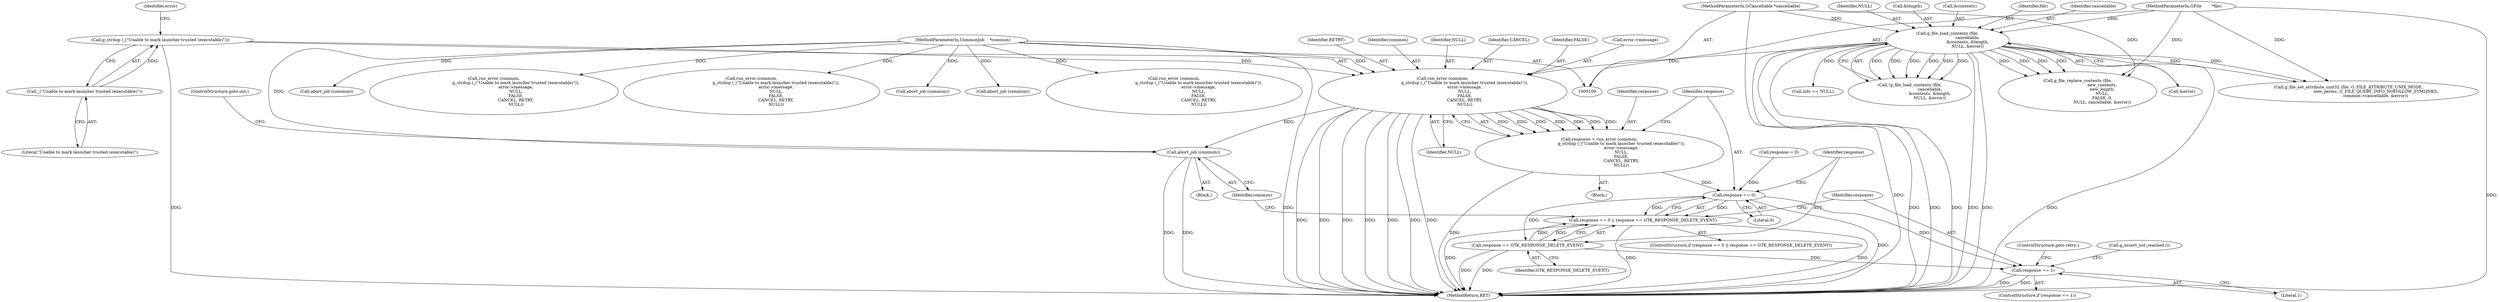 digraph "1_nautilus_1630f53481f445ada0a455e9979236d31a8d3bb0_1@pointer" {
"1000137" [label="(Call,run_error (common,\n                                  g_strdup (_(\"Unable to mark launcher trusted (executable)\")),\n                                  error->message,\n                                  NULL,\n                                  FALSE,\n                                  CANCEL, RETRY,\n                                  NULL))"];
"1000101" [label="(MethodParameterIn,CommonJob    *common)"];
"1000139" [label="(Call,g_strdup (_(\"Unable to mark launcher trusted (executable)\")))"];
"1000140" [label="(Call,_(\"Unable to mark launcher trusted (executable)\"))"];
"1000121" [label="(Call,g_file_load_contents (file,\n                               cancellable,\n                               &contents, &length,\n                               NULL, &error))"];
"1000103" [label="(MethodParameterIn,GFile        *file)"];
"1000102" [label="(MethodParameterIn,GCancellable *cancellable)"];
"1000135" [label="(Call,response = run_error (common,\n                                  g_strdup (_(\"Unable to mark launcher trusted (executable)\")),\n                                  error->message,\n                                  NULL,\n                                  FALSE,\n                                  CANCEL, RETRY,\n                                  NULL))"];
"1000157" [label="(Call,response == 0)"];
"1000156" [label="(Call,response == 0 || response == GTK_RESPONSE_DELETE_EVENT)"];
"1000160" [label="(Call,response == GTK_RESPONSE_DELETE_EVENT)"];
"1000168" [label="(Call,response == 1)"];
"1000164" [label="(Call,abort_job (common))"];
"1000226" [label="(Call,run_error (common,\n                                      g_strdup (_(\"Unable to mark launcher trusted (executable)\")),\n                                      error->message,\n                                      NULL,\n                                      FALSE,\n                                      CANCEL, RETRY,\n                                      NULL))"];
"1000123" [label="(Identifier,cancellable)"];
"1000167" [label="(ControlStructure,if (response == 1))"];
"1000145" [label="(Identifier,NULL)"];
"1000168" [label="(Call,response == 1)"];
"1000169" [label="(Identifier,response)"];
"1000137" [label="(Call,run_error (common,\n                                  g_strdup (_(\"Unable to mark launcher trusted (executable)\")),\n                                  error->message,\n                                  NULL,\n                                  FALSE,\n                                  CANCEL, RETRY,\n                                  NULL))"];
"1000103" [label="(MethodParameterIn,GFile        *file)"];
"1000141" [label="(Literal,\"Unable to mark launcher trusted (executable)\")"];
"1000159" [label="(Literal,0)"];
"1000102" [label="(MethodParameterIn,GCancellable *cancellable)"];
"1000143" [label="(Identifier,error)"];
"1000172" [label="(ControlStructure,goto retry;)"];
"1000155" [label="(ControlStructure,if (response == 0 || response == GTK_RESPONSE_DELETE_EVENT))"];
"1000120" [label="(Call,!g_file_load_contents (file,\n                               cancellable,\n                               &contents, &length,\n                               NULL, &error))"];
"1000307" [label="(Call,abort_job (common))"];
"1000175" [label="(Call,g_assert_not_reached ())"];
"1000152" [label="(Call,response = 0)"];
"1000156" [label="(Call,response == 0 || response == GTK_RESPONSE_DELETE_EVENT)"];
"1000101" [label="(MethodParameterIn,CommonJob    *common)"];
"1000140" [label="(Call,_(\"Unable to mark launcher trusted (executable)\"))"];
"1000163" [label="(Block,)"];
"1000162" [label="(Identifier,GTK_RESPONSE_DELETE_EVENT)"];
"1000136" [label="(Identifier,response)"];
"1000121" [label="(Call,g_file_load_contents (file,\n                               cancellable,\n                               &contents, &length,\n                               NULL, &error))"];
"1000160" [label="(Call,response == GTK_RESPONSE_DELETE_EVENT)"];
"1000176" [label="(ControlStructure,goto out;)"];
"1000165" [label="(Identifier,common)"];
"1000134" [label="(Block,)"];
"1000128" [label="(Identifier,NULL)"];
"1000126" [label="(Call,&length)"];
"1000135" [label="(Call,response = run_error (common,\n                                  g_strdup (_(\"Unable to mark launcher trusted (executable)\")),\n                                  error->message,\n                                  NULL,\n                                  FALSE,\n                                  CANCEL, RETRY,\n                                  NULL))"];
"1000345" [label="(Call,g_file_set_attribute_uint32 (file, G_FILE_ATTRIBUTE_UNIX_MODE,\n                                          new_perms, G_FILE_QUERY_INFO_NOFOLLOW_SYMLINKS,\n                                          common->cancellable, &error))"];
"1000158" [label="(Identifier,response)"];
"1000271" [label="(Call,info == NULL)"];
"1000390" [label="(Call,abort_job (common))"];
"1000122" [label="(Identifier,file)"];
"1000157" [label="(Call,response == 0)"];
"1000363" [label="(Call,run_error (common,\n                                      g_strdup (_(\"Unable to mark launcher trusted (executable)\")),\n                                      error->message,\n                                      NULL,\n                                      FALSE,\n                                      CANCEL, RETRY,\n                                      NULL))"];
"1000139" [label="(Call,g_strdup (_(\"Unable to mark launcher trusted (executable)\")))"];
"1000253" [label="(Call,abort_job (common))"];
"1000147" [label="(Identifier,CANCEL)"];
"1000170" [label="(Literal,1)"];
"1000406" [label="(MethodReturn,RET)"];
"1000164" [label="(Call,abort_job (common))"];
"1000149" [label="(Identifier,NULL)"];
"1000146" [label="(Identifier,FALSE)"];
"1000205" [label="(Call,g_file_replace_contents (file,\n                                      new_contents,\n                                      new_length,\n                                      NULL,\n                                      FALSE, 0,\n                                      NULL, cancellable, &error))"];
"1000142" [label="(Call,error->message)"];
"1000161" [label="(Identifier,response)"];
"1000148" [label="(Identifier,RETRY)"];
"1000129" [label="(Call,&error)"];
"1000280" [label="(Call,run_error (common,\n                                  g_strdup (_(\"Unable to mark launcher trusted (executable)\")),\n                                  error->message,\n                                  NULL,\n                                  FALSE,\n                                  CANCEL, RETRY,\n                                  NULL))"];
"1000138" [label="(Identifier,common)"];
"1000124" [label="(Call,&contents)"];
"1000137" -> "1000135"  [label="AST: "];
"1000137" -> "1000149"  [label="CFG: "];
"1000138" -> "1000137"  [label="AST: "];
"1000139" -> "1000137"  [label="AST: "];
"1000142" -> "1000137"  [label="AST: "];
"1000145" -> "1000137"  [label="AST: "];
"1000146" -> "1000137"  [label="AST: "];
"1000147" -> "1000137"  [label="AST: "];
"1000148" -> "1000137"  [label="AST: "];
"1000149" -> "1000137"  [label="AST: "];
"1000135" -> "1000137"  [label="CFG: "];
"1000137" -> "1000406"  [label="DDG: "];
"1000137" -> "1000406"  [label="DDG: "];
"1000137" -> "1000406"  [label="DDG: "];
"1000137" -> "1000406"  [label="DDG: "];
"1000137" -> "1000406"  [label="DDG: "];
"1000137" -> "1000406"  [label="DDG: "];
"1000137" -> "1000406"  [label="DDG: "];
"1000137" -> "1000135"  [label="DDG: "];
"1000137" -> "1000135"  [label="DDG: "];
"1000137" -> "1000135"  [label="DDG: "];
"1000137" -> "1000135"  [label="DDG: "];
"1000137" -> "1000135"  [label="DDG: "];
"1000137" -> "1000135"  [label="DDG: "];
"1000137" -> "1000135"  [label="DDG: "];
"1000101" -> "1000137"  [label="DDG: "];
"1000139" -> "1000137"  [label="DDG: "];
"1000121" -> "1000137"  [label="DDG: "];
"1000137" -> "1000164"  [label="DDG: "];
"1000101" -> "1000100"  [label="AST: "];
"1000101" -> "1000406"  [label="DDG: "];
"1000101" -> "1000164"  [label="DDG: "];
"1000101" -> "1000226"  [label="DDG: "];
"1000101" -> "1000253"  [label="DDG: "];
"1000101" -> "1000280"  [label="DDG: "];
"1000101" -> "1000307"  [label="DDG: "];
"1000101" -> "1000363"  [label="DDG: "];
"1000101" -> "1000390"  [label="DDG: "];
"1000139" -> "1000140"  [label="CFG: "];
"1000140" -> "1000139"  [label="AST: "];
"1000143" -> "1000139"  [label="CFG: "];
"1000139" -> "1000406"  [label="DDG: "];
"1000140" -> "1000139"  [label="DDG: "];
"1000140" -> "1000141"  [label="CFG: "];
"1000141" -> "1000140"  [label="AST: "];
"1000121" -> "1000120"  [label="AST: "];
"1000121" -> "1000129"  [label="CFG: "];
"1000122" -> "1000121"  [label="AST: "];
"1000123" -> "1000121"  [label="AST: "];
"1000124" -> "1000121"  [label="AST: "];
"1000126" -> "1000121"  [label="AST: "];
"1000128" -> "1000121"  [label="AST: "];
"1000129" -> "1000121"  [label="AST: "];
"1000120" -> "1000121"  [label="CFG: "];
"1000121" -> "1000406"  [label="DDG: "];
"1000121" -> "1000406"  [label="DDG: "];
"1000121" -> "1000406"  [label="DDG: "];
"1000121" -> "1000406"  [label="DDG: "];
"1000121" -> "1000406"  [label="DDG: "];
"1000121" -> "1000406"  [label="DDG: "];
"1000121" -> "1000120"  [label="DDG: "];
"1000121" -> "1000120"  [label="DDG: "];
"1000121" -> "1000120"  [label="DDG: "];
"1000121" -> "1000120"  [label="DDG: "];
"1000121" -> "1000120"  [label="DDG: "];
"1000121" -> "1000120"  [label="DDG: "];
"1000103" -> "1000121"  [label="DDG: "];
"1000102" -> "1000121"  [label="DDG: "];
"1000121" -> "1000205"  [label="DDG: "];
"1000121" -> "1000205"  [label="DDG: "];
"1000121" -> "1000205"  [label="DDG: "];
"1000121" -> "1000205"  [label="DDG: "];
"1000121" -> "1000271"  [label="DDG: "];
"1000121" -> "1000345"  [label="DDG: "];
"1000121" -> "1000345"  [label="DDG: "];
"1000103" -> "1000100"  [label="AST: "];
"1000103" -> "1000406"  [label="DDG: "];
"1000103" -> "1000205"  [label="DDG: "];
"1000103" -> "1000345"  [label="DDG: "];
"1000102" -> "1000100"  [label="AST: "];
"1000102" -> "1000406"  [label="DDG: "];
"1000102" -> "1000205"  [label="DDG: "];
"1000135" -> "1000134"  [label="AST: "];
"1000136" -> "1000135"  [label="AST: "];
"1000158" -> "1000135"  [label="CFG: "];
"1000135" -> "1000406"  [label="DDG: "];
"1000135" -> "1000157"  [label="DDG: "];
"1000157" -> "1000156"  [label="AST: "];
"1000157" -> "1000159"  [label="CFG: "];
"1000158" -> "1000157"  [label="AST: "];
"1000159" -> "1000157"  [label="AST: "];
"1000161" -> "1000157"  [label="CFG: "];
"1000156" -> "1000157"  [label="CFG: "];
"1000157" -> "1000406"  [label="DDG: "];
"1000157" -> "1000156"  [label="DDG: "];
"1000157" -> "1000156"  [label="DDG: "];
"1000152" -> "1000157"  [label="DDG: "];
"1000157" -> "1000160"  [label="DDG: "];
"1000157" -> "1000168"  [label="DDG: "];
"1000156" -> "1000155"  [label="AST: "];
"1000156" -> "1000160"  [label="CFG: "];
"1000160" -> "1000156"  [label="AST: "];
"1000165" -> "1000156"  [label="CFG: "];
"1000169" -> "1000156"  [label="CFG: "];
"1000156" -> "1000406"  [label="DDG: "];
"1000156" -> "1000406"  [label="DDG: "];
"1000156" -> "1000406"  [label="DDG: "];
"1000160" -> "1000156"  [label="DDG: "];
"1000160" -> "1000156"  [label="DDG: "];
"1000160" -> "1000162"  [label="CFG: "];
"1000161" -> "1000160"  [label="AST: "];
"1000162" -> "1000160"  [label="AST: "];
"1000160" -> "1000406"  [label="DDG: "];
"1000160" -> "1000406"  [label="DDG: "];
"1000160" -> "1000168"  [label="DDG: "];
"1000168" -> "1000167"  [label="AST: "];
"1000168" -> "1000170"  [label="CFG: "];
"1000169" -> "1000168"  [label="AST: "];
"1000170" -> "1000168"  [label="AST: "];
"1000172" -> "1000168"  [label="CFG: "];
"1000175" -> "1000168"  [label="CFG: "];
"1000168" -> "1000406"  [label="DDG: "];
"1000168" -> "1000406"  [label="DDG: "];
"1000164" -> "1000163"  [label="AST: "];
"1000164" -> "1000165"  [label="CFG: "];
"1000165" -> "1000164"  [label="AST: "];
"1000176" -> "1000164"  [label="CFG: "];
"1000164" -> "1000406"  [label="DDG: "];
"1000164" -> "1000406"  [label="DDG: "];
}
